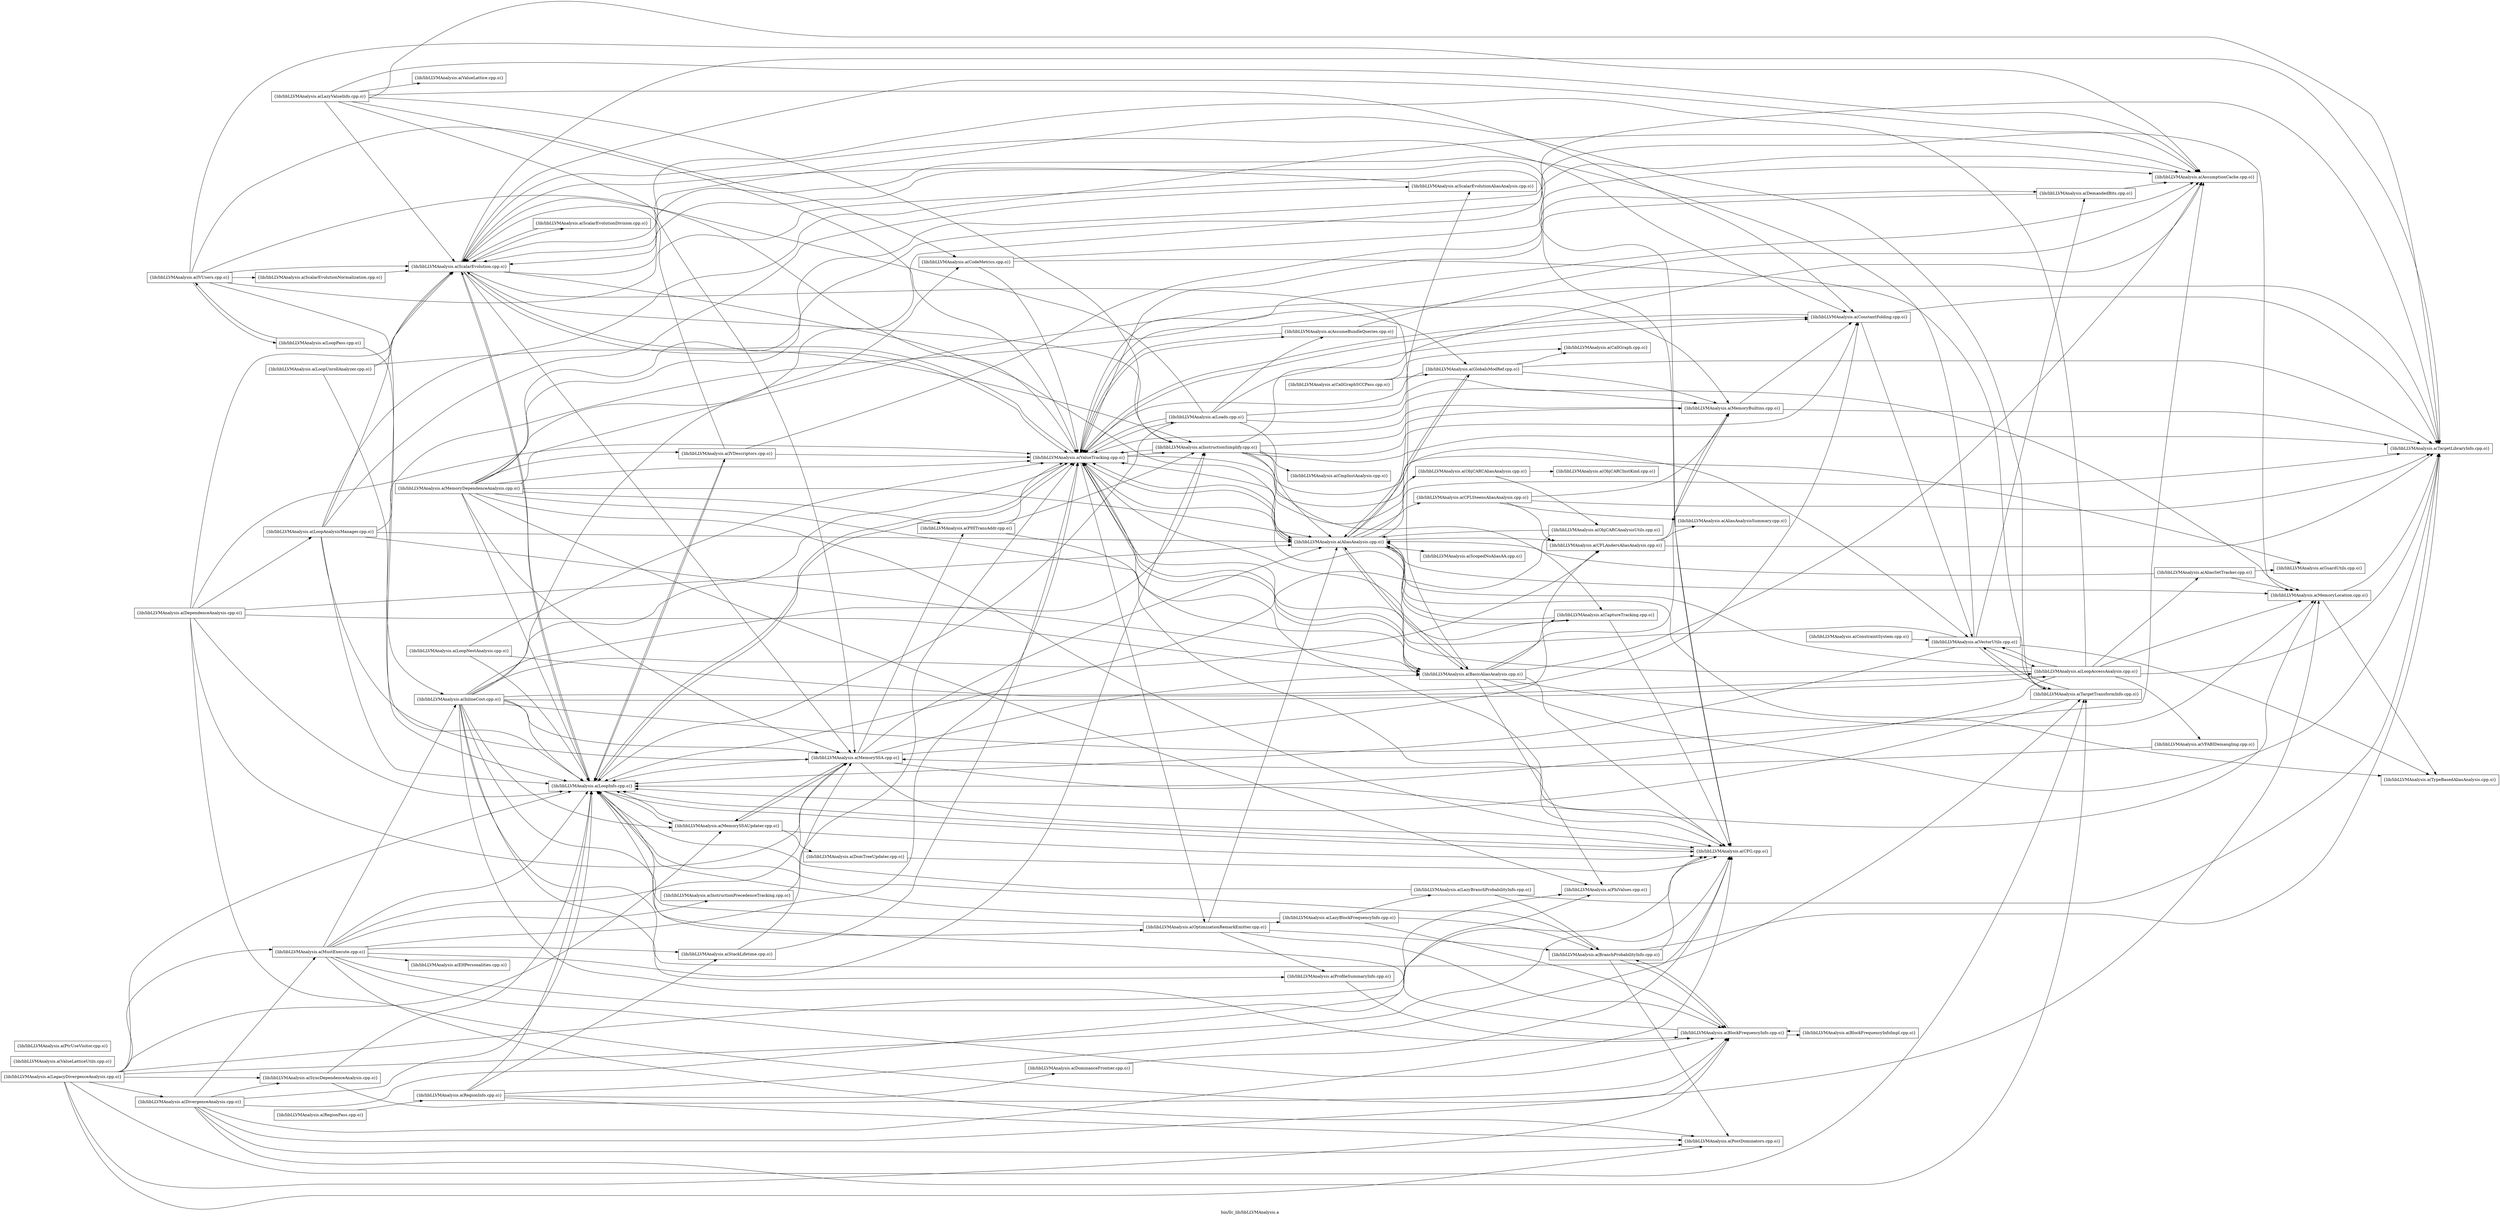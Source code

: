 digraph "bin/llc_lib/libLLVMAnalysis.a" {
	label="bin/llc_lib/libLLVMAnalysis.a";
	rankdir=LR;

	Node0x5638702f2e68 [shape=record,shape=box,group=0,label="{lib/libLLVMAnalysis.a(TargetLibraryInfo.cpp.o)}"];
	Node0x5638702f8778 [shape=record,shape=box,group=0,label="{lib/libLLVMAnalysis.a(EHPersonalities.cpp.o)}"];
	Node0x5638702f17e8 [shape=record,shape=box,group=0,label="{lib/libLLVMAnalysis.a(VectorUtils.cpp.o)}"];
	Node0x5638702f17e8 -> Node0x563870301198;
	Node0x5638702f17e8 -> Node0x563870300298;
	Node0x5638702f17e8 -> Node0x5638702f4218;
	Node0x5638702f17e8 -> Node0x5638702f73c8;
	Node0x5638702f17e8 -> Node0x5638702f66a8;
	Node0x5638702f17e8 -> Node0x5638702f5e38;
	Node0x5638702f17e8 -> Node0x5638702df318;
	Node0x5638702f73c8 [shape=record,shape=box,group=0,label="{lib/libLLVMAnalysis.a(TargetTransformInfo.cpp.o)}"];
	Node0x5638702f73c8 -> Node0x563870301198;
	Node0x5638702f73c8 -> Node0x5638702f4218;
	Node0x5638702f73c8 -> Node0x5638702f17e8;
	Node0x5638702f5e38 [shape=record,shape=box,group=0,label="{lib/libLLVMAnalysis.a(ValueTracking.cpp.o)}"];
	Node0x5638702f5e38 -> Node0x5638703021d8;
	Node0x5638702f5e38 -> Node0x5638703008d8;
	Node0x5638702f5e38 -> Node0x563870301558;
	Node0x5638702f5e38 -> Node0x563870300d38;
	Node0x5638702f5e38 -> Node0x563870301198;
	Node0x5638702f5e38 -> Node0x5638702ff168;
	Node0x5638702f5e38 -> Node0x5638702ea8f8;
	Node0x5638702f5e38 -> Node0x5638702f4218;
	Node0x5638702f5e38 -> Node0x5638702f2e68;
	Node0x5638702f5e38 -> Node0x5638702ef448;
	Node0x5638702f5e38 -> Node0x5638702f08e8;
	Node0x5638702f5e38 -> Node0x5638702f0398;
	Node0x5638702f5e38 -> Node0x5638702f1518;
	Node0x5638702eb8e8 [shape=record,shape=box,group=0,label="{lib/libLLVMAnalysis.a(ProfileSummaryInfo.cpp.o)}"];
	Node0x5638702eb8e8 -> Node0x5638702eb348;
	Node0x5638703021d8 [shape=record,shape=box,group=0,label="{lib/libLLVMAnalysis.a(AliasAnalysis.cpp.o)}"];
	Node0x5638703021d8 -> Node0x5638703008d8;
	Node0x5638703021d8 -> Node0x5638702ff208;
	Node0x5638703021d8 -> Node0x5638702ffa78;
	Node0x5638703021d8 -> Node0x5638702f8b38;
	Node0x5638703021d8 -> Node0x5638702f8048;
	Node0x5638703021d8 -> Node0x5638702fe6c8;
	Node0x5638703021d8 -> Node0x5638702f16a8;
	Node0x5638703021d8 -> Node0x5638702f3598;
	Node0x5638703021d8 -> Node0x5638702f2e68;
	Node0x5638703021d8 -> Node0x5638702f66a8;
	Node0x5638703021d8 -> Node0x5638702f5ac8;
	Node0x5638703021d8 -> Node0x5638702f5e38;
	Node0x5638702f8548 [shape=record,shape=box,group=0,label="{lib/libLLVMAnalysis.a(DomTreeUpdater.cpp.o)}"];
	Node0x5638702f8548 -> Node0x563870300d38;
	Node0x563870301198 [shape=record,shape=box,group=0,label="{lib/libLLVMAnalysis.a(LoopInfo.cpp.o)}"];
	Node0x563870301198 -> Node0x563870300d38;
	Node0x563870301198 -> Node0x563870300518;
	Node0x563870301198 -> Node0x5638702f2558;
	Node0x563870301198 -> Node0x5638702f4218;
	Node0x563870301198 -> Node0x5638702f5e38;
	Node0x5638702f4218 [shape=record,shape=box,group=0,label="{lib/libLLVMAnalysis.a(ScalarEvolution.cpp.o)}"];
	Node0x5638702f4218 -> Node0x5638703021d8;
	Node0x5638702f4218 -> Node0x5638703008d8;
	Node0x5638702f4218 -> Node0x563870301558;
	Node0x5638702f4218 -> Node0x563870300d38;
	Node0x5638702f4218 -> Node0x563870301198;
	Node0x5638702f4218 -> Node0x5638702ff168;
	Node0x5638702f4218 -> Node0x5638702f18d8;
	Node0x5638702f4218 -> Node0x5638702ea8f8;
	Node0x5638702f4218 -> Node0x5638702f2918;
	Node0x5638702f4218 -> Node0x5638702f2e68;
	Node0x5638702f4218 -> Node0x5638702f5e38;
	Node0x5638703008d8 [shape=record,shape=box,group=0,label="{lib/libLLVMAnalysis.a(BasicAliasAnalysis.cpp.o)}"];
	Node0x5638703008d8 -> Node0x5638703021d8;
	Node0x5638703008d8 -> Node0x563870301558;
	Node0x5638703008d8 -> Node0x563870300d38;
	Node0x5638703008d8 -> Node0x5638702f8b38;
	Node0x5638703008d8 -> Node0x5638702ff618;
	Node0x5638703008d8 -> Node0x5638702fe6c8;
	Node0x5638703008d8 -> Node0x5638702ec0b8;
	Node0x5638703008d8 -> Node0x5638702f2e68;
	Node0x5638703008d8 -> Node0x5638702f5e38;
	Node0x5638702ff208 [shape=record,shape=box,group=0,label="{lib/libLLVMAnalysis.a(CFLAndersAliasAnalysis.cpp.o)}"];
	Node0x5638702ff208 -> Node0x5638703001a8;
	Node0x5638702ff208 -> Node0x5638702ff618;
	Node0x5638702ff208 -> Node0x5638702f2e68;
	Node0x5638702ffa78 [shape=record,shape=box,group=0,label="{lib/libLLVMAnalysis.a(CFLSteensAliasAnalysis.cpp.o)}"];
	Node0x5638702ffa78 -> Node0x5638702ff208;
	Node0x5638702ffa78 -> Node0x5638703001a8;
	Node0x5638702ffa78 -> Node0x5638702ff618;
	Node0x5638702ffa78 -> Node0x5638702f2e68;
	Node0x5638702f8b38 [shape=record,shape=box,group=0,label="{lib/libLLVMAnalysis.a(CaptureTracking.cpp.o)}"];
	Node0x5638702f8b38 -> Node0x5638703021d8;
	Node0x5638702f8b38 -> Node0x563870300d38;
	Node0x5638702f8b38 -> Node0x5638702f5e38;
	Node0x5638702f8048 [shape=record,shape=box,group=0,label="{lib/libLLVMAnalysis.a(GlobalsModRef.cpp.o)}"];
	Node0x5638702f8048 -> Node0x5638703021d8;
	Node0x5638702f8048 -> Node0x5638703014b8;
	Node0x5638702f8048 -> Node0x5638702ff618;
	Node0x5638702f8048 -> Node0x5638702f2e68;
	Node0x5638702f8048 -> Node0x5638702f5e38;
	Node0x5638702fe6c8 [shape=record,shape=box,group=0,label="{lib/libLLVMAnalysis.a(MemoryLocation.cpp.o)}"];
	Node0x5638702fe6c8 -> Node0x5638702f2e68;
	Node0x5638702fe6c8 -> Node0x5638702f66a8;
	Node0x5638702f16a8 [shape=record,shape=box,group=0,label="{lib/libLLVMAnalysis.a(ObjCARCAliasAnalysis.cpp.o)}"];
	Node0x5638702f16a8 -> Node0x5638702e9408;
	Node0x5638702f16a8 -> Node0x5638702e8be8;
	Node0x5638702f16a8 -> Node0x5638702f5e38;
	Node0x5638702f3598 [shape=record,shape=box,group=0,label="{lib/libLLVMAnalysis.a(ScalarEvolutionAliasAnalysis.cpp.o)}"];
	Node0x5638702f3598 -> Node0x5638702f4218;
	Node0x5638702f66a8 [shape=record,shape=box,group=0,label="{lib/libLLVMAnalysis.a(TypeBasedAliasAnalysis.cpp.o)}"];
	Node0x5638702f5ac8 [shape=record,shape=box,group=0,label="{lib/libLLVMAnalysis.a(ScopedNoAliasAA.cpp.o)}"];
	Node0x563870301558 [shape=record,shape=box,group=0,label="{lib/libLLVMAnalysis.a(AssumptionCache.cpp.o)}"];
	Node0x563870300d38 [shape=record,shape=box,group=0,label="{lib/libLLVMAnalysis.a(CFG.cpp.o)}"];
	Node0x563870300d38 -> Node0x563870301198;
	Node0x5638702ff618 [shape=record,shape=box,group=0,label="{lib/libLLVMAnalysis.a(MemoryBuiltins.cpp.o)}"];
	Node0x5638702ff618 -> Node0x5638702ff168;
	Node0x5638702ff618 -> Node0x5638702f2e68;
	Node0x5638702ff618 -> Node0x5638702f5e38;
	Node0x5638702ec0b8 [shape=record,shape=box,group=0,label="{lib/libLLVMAnalysis.a(PhiValues.cpp.o)}"];
	Node0x5638703001a8 [shape=record,shape=box,group=0,label="{lib/libLLVMAnalysis.a(AliasAnalysisSummary.cpp.o)}"];
	Node0x5638703014b8 [shape=record,shape=box,group=0,label="{lib/libLLVMAnalysis.a(CallGraph.cpp.o)}"];
	Node0x563870300518 [shape=record,shape=box,group=0,label="{lib/libLLVMAnalysis.a(IVDescriptors.cpp.o)}"];
	Node0x563870300518 -> Node0x563870301198;
	Node0x563870300518 -> Node0x563870300298;
	Node0x563870300518 -> Node0x5638702f4218;
	Node0x563870300518 -> Node0x5638702f5e38;
	Node0x5638702f2558 [shape=record,shape=box,group=0,label="{lib/libLLVMAnalysis.a(MemorySSAUpdater.cpp.o)}"];
	Node0x5638702f2558 -> Node0x563870300d38;
	Node0x5638702f2558 -> Node0x5638702f8548;
	Node0x5638702f2558 -> Node0x563870301198;
	Node0x5638702f2558 -> Node0x5638702f18d8;
	Node0x563870300298 [shape=record,shape=box,group=0,label="{lib/libLLVMAnalysis.a(DemandedBits.cpp.o)}"];
	Node0x563870300298 -> Node0x563870301558;
	Node0x563870300298 -> Node0x5638702f5e38;
	Node0x5638702ff168 [shape=record,shape=box,group=0,label="{lib/libLLVMAnalysis.a(ConstantFolding.cpp.o)}"];
	Node0x5638702ff168 -> Node0x5638702f2e68;
	Node0x5638702ff168 -> Node0x5638702f5e38;
	Node0x5638702ff168 -> Node0x5638702f17e8;
	Node0x5638702f18d8 [shape=record,shape=box,group=0,label="{lib/libLLVMAnalysis.a(MemorySSA.cpp.o)}"];
	Node0x5638702f18d8 -> Node0x5638703021d8;
	Node0x5638702f18d8 -> Node0x5638703008d8;
	Node0x5638702f18d8 -> Node0x563870300d38;
	Node0x5638702f18d8 -> Node0x5638702ff208;
	Node0x5638702f18d8 -> Node0x563870301198;
	Node0x5638702f18d8 -> Node0x5638702fe6c8;
	Node0x5638702f18d8 -> Node0x5638702f2558;
	Node0x5638702f18d8 -> Node0x5638702ead08;
	Node0x5638702ead08 [shape=record,shape=box,group=0,label="{lib/libLLVMAnalysis.a(PHITransAddr.cpp.o)}"];
	Node0x5638702ead08 -> Node0x563870300d38;
	Node0x5638702ead08 -> Node0x5638702ea8f8;
	Node0x5638702ead08 -> Node0x5638702f5e38;
	Node0x5638702e9408 [shape=record,shape=box,group=0,label="{lib/libLLVMAnalysis.a(ObjCARCAnalysisUtils.cpp.o)}"];
	Node0x5638702e9408 -> Node0x5638703021d8;
	Node0x5638702e9408 -> Node0x563870301198;
	Node0x5638702e8be8 [shape=record,shape=box,group=0,label="{lib/libLLVMAnalysis.a(ObjCARCInstKind.cpp.o)}"];
	Node0x5638702ea8f8 [shape=record,shape=box,group=0,label="{lib/libLLVMAnalysis.a(InstructionSimplify.cpp.o)}"];
	Node0x5638702ea8f8 -> Node0x5638703021d8;
	Node0x5638702ea8f8 -> Node0x563870301558;
	Node0x5638702ea8f8 -> Node0x5638702f8b38;
	Node0x5638702ea8f8 -> Node0x5638702ff618;
	Node0x5638702ea8f8 -> Node0x5638702ff168;
	Node0x5638702ea8f8 -> Node0x5638702ea178;
	Node0x5638702ea8f8 -> Node0x5638702f2e68;
	Node0x5638702ea8f8 -> Node0x5638702f5e38;
	Node0x5638702ea8f8 -> Node0x5638702f17e8;
	Node0x5638702ea178 [shape=record,shape=box,group=0,label="{lib/libLLVMAnalysis.a(CmpInstAnalysis.cpp.o)}"];
	Node0x5638702eb348 [shape=record,shape=box,group=0,label="{lib/libLLVMAnalysis.a(BlockFrequencyInfo.cpp.o)}"];
	Node0x5638702eb348 -> Node0x563870301198;
	Node0x5638702eb348 -> Node0x5638702f0d48;
	Node0x5638702eb348 -> Node0x5638702f4e98;
	Node0x5638702f0d48 [shape=record,shape=box,group=0,label="{lib/libLLVMAnalysis.a(BranchProbabilityInfo.cpp.o)}"];
	Node0x5638702f0d48 -> Node0x563870300d38;
	Node0x5638702f0d48 -> Node0x563870301198;
	Node0x5638702f0d48 -> Node0x5638702eb348;
	Node0x5638702f0d48 -> Node0x5638702f4768;
	Node0x5638702f0d48 -> Node0x5638702f2e68;
	Node0x5638702f4e98 [shape=record,shape=box,group=0,label="{lib/libLLVMAnalysis.a(BlockFrequencyInfoImpl.cpp.o)}"];
	Node0x5638702f4e98 -> Node0x5638702eb348;
	Node0x5638702f4768 [shape=record,shape=box,group=0,label="{lib/libLLVMAnalysis.a(PostDominators.cpp.o)}"];
	Node0x5638702f2918 [shape=record,shape=box,group=0,label="{lib/libLLVMAnalysis.a(ScalarEvolutionDivision.cpp.o)}"];
	Node0x5638702f2918 -> Node0x5638702f4218;
	Node0x5638702ef448 [shape=record,shape=box,group=0,label="{lib/libLLVMAnalysis.a(Loads.cpp.o)}"];
	Node0x5638702ef448 -> Node0x5638703021d8;
	Node0x5638702ef448 -> Node0x563870301198;
	Node0x5638702ef448 -> Node0x5638702ff618;
	Node0x5638702ef448 -> Node0x5638702ff168;
	Node0x5638702ef448 -> Node0x5638702fe6c8;
	Node0x5638702ef448 -> Node0x5638702f4218;
	Node0x5638702ef448 -> Node0x5638702f5e38;
	Node0x5638702ef448 -> Node0x5638702f08e8;
	Node0x5638702f08e8 [shape=record,shape=box,group=0,label="{lib/libLLVMAnalysis.a(AssumeBundleQueries.cpp.o)}"];
	Node0x5638702f08e8 -> Node0x563870301558;
	Node0x5638702f08e8 -> Node0x5638702f5e38;
	Node0x5638702f0398 [shape=record,shape=box,group=0,label="{lib/libLLVMAnalysis.a(OptimizationRemarkEmitter.cpp.o)}"];
	Node0x5638702f0398 -> Node0x5638703021d8;
	Node0x5638702f0398 -> Node0x563870301198;
	Node0x5638702f0398 -> Node0x5638702eb8e8;
	Node0x5638702f0398 -> Node0x5638702eb348;
	Node0x5638702f0398 -> Node0x5638702f0d48;
	Node0x5638702f0398 -> Node0x5638702f0668;
	Node0x5638702f1518 [shape=record,shape=box,group=0,label="{lib/libLLVMAnalysis.a(GuardUtils.cpp.o)}"];
	Node0x5638702f0668 [shape=record,shape=box,group=0,label="{lib/libLLVMAnalysis.a(LazyBlockFrequencyInfo.cpp.o)}"];
	Node0x5638702f0668 -> Node0x563870301198;
	Node0x5638702f0668 -> Node0x5638702eb348;
	Node0x5638702f0668 -> Node0x5638702f0d48;
	Node0x5638702f0668 -> Node0x5638702f2698;
	Node0x5638702f2698 [shape=record,shape=box,group=0,label="{lib/libLLVMAnalysis.a(LazyBranchProbabilityInfo.cpp.o)}"];
	Node0x5638702f2698 -> Node0x563870301198;
	Node0x5638702f2698 -> Node0x5638702f0d48;
	Node0x5638702f2698 -> Node0x5638702f2e68;
	Node0x5638702df318 [shape=record,shape=box,group=0,label="{lib/libLLVMAnalysis.a(LoopAccessAnalysis.cpp.o)}"];
	Node0x5638702df318 -> Node0x5638703021d8;
	Node0x5638702df318 -> Node0x563870301198;
	Node0x5638702df318 -> Node0x5638702fe6c8;
	Node0x5638702df318 -> Node0x5638702f4218;
	Node0x5638702df318 -> Node0x5638702f2e68;
	Node0x5638702df318 -> Node0x5638702f5e38;
	Node0x5638702df318 -> Node0x5638702f17e8;
	Node0x5638702df318 -> Node0x5638702deff8;
	Node0x5638702df318 -> Node0x5638702e0c18;
	Node0x5638702deff8 [shape=record,shape=box,group=0,label="{lib/libLLVMAnalysis.a(AliasSetTracker.cpp.o)}"];
	Node0x5638702deff8 -> Node0x5638703021d8;
	Node0x5638702deff8 -> Node0x5638702fe6c8;
	Node0x5638702deff8 -> Node0x5638702f1518;
	Node0x5638702e0c18 [shape=record,shape=box,group=0,label="{lib/libLLVMAnalysis.a(VFABIDemangling.cpp.o)}"];
	Node0x5638702e0c18 -> Node0x5638702f18d8;
	Node0x563870305748 [shape=record,shape=box,group=0,label="{lib/libLLVMAnalysis.a(DominanceFrontier.cpp.o)}"];
	Node0x563870305748 -> Node0x563870300d38;
	Node0x5638703020e8 [shape=record,shape=box,group=0,label="{lib/libLLVMAnalysis.a(IVUsers.cpp.o)}"];
	Node0x5638703020e8 -> Node0x563870301558;
	Node0x5638703020e8 -> Node0x563870300d38;
	Node0x5638703020e8 -> Node0x563870301198;
	Node0x5638703020e8 -> Node0x5638702f4218;
	Node0x5638703020e8 -> Node0x5638702f5e38;
	Node0x5638703020e8 -> Node0x5638702f4308;
	Node0x5638703020e8 -> Node0x5638702f3ef8;
	Node0x5638703020e8 -> Node0x5638702f4678;
	Node0x5638702f56b8 [shape=record,shape=box,group=0,label="{lib/libLLVMAnalysis.a(MemoryDependenceAnalysis.cpp.o)}"];
	Node0x5638702f56b8 -> Node0x5638703021d8;
	Node0x5638702f56b8 -> Node0x5638703008d8;
	Node0x5638702f56b8 -> Node0x563870301558;
	Node0x5638702f56b8 -> Node0x563870300d38;
	Node0x5638702f56b8 -> Node0x563870301198;
	Node0x5638702f56b8 -> Node0x563870300518;
	Node0x5638702f56b8 -> Node0x5638702ff618;
	Node0x5638702f56b8 -> Node0x5638702fe6c8;
	Node0x5638702f56b8 -> Node0x5638702f18d8;
	Node0x5638702f56b8 -> Node0x5638702ead08;
	Node0x5638702f56b8 -> Node0x5638702ec0b8;
	Node0x5638702f56b8 -> Node0x5638702f2e68;
	Node0x5638702f56b8 -> Node0x5638702f5e38;
	Node0x5638702f4308 [shape=record,shape=box,group=0,label="{lib/libLLVMAnalysis.a(LoopPass.cpp.o)}"];
	Node0x5638702f4308 -> Node0x563870301198;
	Node0x5638702f4308 -> Node0x5638703020e8;
	Node0x5638702f3ef8 [shape=record,shape=box,group=0,label="{lib/libLLVMAnalysis.a(ScalarEvolutionNormalization.cpp.o)}"];
	Node0x5638702f3ef8 -> Node0x5638702f4218;
	Node0x5638702f4678 [shape=record,shape=box,group=0,label="{lib/libLLVMAnalysis.a(CodeMetrics.cpp.o)}"];
	Node0x5638702f4678 -> Node0x563870301558;
	Node0x5638702f4678 -> Node0x5638702f73c8;
	Node0x5638702f4678 -> Node0x5638702f5e38;
	Node0x5638702f5618 [shape=record,shape=box,group=0,label="{lib/libLLVMAnalysis.a(StackLifetime.cpp.o)}"];
	Node0x5638702f5618 -> Node0x5638702f18d8;
	Node0x5638702f5618 -> Node0x5638702f5e38;
	Node0x5638702e7c98 [shape=record,shape=box,group=0,label="{lib/libLLVMAnalysis.a(InlineCost.cpp.o)}"];
	Node0x5638702e7c98 -> Node0x563870301558;
	Node0x5638702e7c98 -> Node0x5638702ff208;
	Node0x5638702e7c98 -> Node0x563870301198;
	Node0x5638702e7c98 -> Node0x5638702ff168;
	Node0x5638702e7c98 -> Node0x5638702f2558;
	Node0x5638702e7c98 -> Node0x5638702f18d8;
	Node0x5638702e7c98 -> Node0x5638702ea8f8;
	Node0x5638702e7c98 -> Node0x5638702eb8e8;
	Node0x5638702e7c98 -> Node0x5638702eb348;
	Node0x5638702e7c98 -> Node0x5638702f73c8;
	Node0x5638702e7c98 -> Node0x5638702f5e38;
	Node0x5638702e7c98 -> Node0x5638702f0398;
	Node0x5638702e7c98 -> Node0x5638702df318;
	Node0x5638702e7c98 -> Node0x5638702f4678;
	Node0x5638702fc2d8 [shape=record,shape=box,group=0,label="{lib/libLLVMAnalysis.a(CallGraphSCCPass.cpp.o)}"];
	Node0x5638702fc2d8 -> Node0x5638702f8048;
	Node0x5638702fc2d8 -> Node0x5638703014b8;
	Node0x5638703013c8 [shape=record,shape=box,group=0,label="{lib/libLLVMAnalysis.a(LoopAnalysisManager.cpp.o)}"];
	Node0x5638703013c8 -> Node0x5638703021d8;
	Node0x5638703013c8 -> Node0x5638703008d8;
	Node0x5638703013c8 -> Node0x563870301558;
	Node0x5638703013c8 -> Node0x5638702f8048;
	Node0x5638703013c8 -> Node0x563870301198;
	Node0x5638703013c8 -> Node0x5638702f18d8;
	Node0x5638703013c8 -> Node0x5638702f4218;
	Node0x5638703013c8 -> Node0x5638702f3598;
	Node0x5638702e84b8 [shape=record,shape=box,group=0,label="{lib/libLLVMAnalysis.a(LazyValueInfo.cpp.o)}"];
	Node0x5638702e84b8 -> Node0x563870301558;
	Node0x5638702e84b8 -> Node0x5638702ff168;
	Node0x5638702e84b8 -> Node0x5638702f18d8;
	Node0x5638702e84b8 -> Node0x5638702ea8f8;
	Node0x5638702e84b8 -> Node0x5638702f4218;
	Node0x5638702e84b8 -> Node0x5638702f2e68;
	Node0x5638702e84b8 -> Node0x5638702f5e38;
	Node0x5638702e84b8 -> Node0x5638702e7ce8;
	Node0x5638702e7608 [shape=record,shape=box,group=0,label="{lib/libLLVMAnalysis.a(ConstraintSystem.cpp.o)}"];
	Node0x5638702e7608 -> Node0x5638702f17e8;
	Node0x5638702e7ce8 [shape=record,shape=box,group=0,label="{lib/libLLVMAnalysis.a(ValueLattice.cpp.o)}"];
	Node0x5638702ef8a8 [shape=record,shape=box,group=0,label="{lib/libLLVMAnalysis.a(InstructionPrecedenceTracking.cpp.o)}"];
	Node0x5638702ef8a8 -> Node0x5638702f5e38;
	Node0x5638702e7bf8 [shape=record,shape=box,group=0,label="{lib/libLLVMAnalysis.a(MustExecute.cpp.o)}"];
	Node0x5638702e7bf8 -> Node0x563870300d38;
	Node0x5638702e7bf8 -> Node0x5638702f8778;
	Node0x5638702e7bf8 -> Node0x563870301198;
	Node0x5638702e7bf8 -> Node0x5638702f18d8;
	Node0x5638702e7bf8 -> Node0x5638702ea8f8;
	Node0x5638702e7bf8 -> Node0x5638702eb348;
	Node0x5638702e7bf8 -> Node0x5638702f4768;
	Node0x5638702e7bf8 -> Node0x5638702f5e38;
	Node0x5638702e7bf8 -> Node0x5638702f5618;
	Node0x5638702e7bf8 -> Node0x5638702e7c98;
	Node0x5638702e7bf8 -> Node0x5638702ef8a8;
	Node0x5638702de968 [shape=record,shape=box,group=0,label="{lib/libLLVMAnalysis.a(DependenceAnalysis.cpp.o)}"];
	Node0x5638702de968 -> Node0x5638703021d8;
	Node0x5638702de968 -> Node0x5638703008d8;
	Node0x5638702de968 -> Node0x563870301198;
	Node0x5638702de968 -> Node0x5638702fe6c8;
	Node0x5638702de968 -> Node0x5638702f18d8;
	Node0x5638702de968 -> Node0x5638702f4218;
	Node0x5638702de968 -> Node0x5638702f5e38;
	Node0x5638702de968 -> Node0x5638703013c8;
	Node0x5638702fcf08 [shape=record,shape=box,group=0,label="{lib/libLLVMAnalysis.a(LoopNestAnalysis.cpp.o)}"];
	Node0x5638702fcf08 -> Node0x563870301198;
	Node0x5638702fcf08 -> Node0x5638702f5e38;
	Node0x5638702fcf08 -> Node0x5638702df318;
	Node0x5638702e6cf8 [shape=record,shape=box,group=0,label="{lib/libLLVMAnalysis.a(LoopUnrollAnalyzer.cpp.o)}"];
	Node0x5638702e6cf8 -> Node0x5638702ea8f8;
	Node0x5638702e6cf8 -> Node0x5638702f4218;
	Node0x5638702e6cf8 -> Node0x5638702e7c98;
	Node0x5638702e5c18 [shape=record,shape=box,group=0,label="{lib/libLLVMAnalysis.a(LegacyDivergenceAnalysis.cpp.o)}"];
	Node0x5638702e5c18 -> Node0x563870300d38;
	Node0x5638702e5c18 -> Node0x563870301198;
	Node0x5638702e5c18 -> Node0x5638702f2558;
	Node0x5638702e5c18 -> Node0x5638702ec0b8;
	Node0x5638702e5c18 -> Node0x5638702eb348;
	Node0x5638702e5c18 -> Node0x5638702f4768;
	Node0x5638702e5c18 -> Node0x5638702f73c8;
	Node0x5638702e5c18 -> Node0x5638702e7bf8;
	Node0x5638702e5c18 -> Node0x5638702fc6e8;
	Node0x5638702e5c18 -> Node0x5638702fa438;
	Node0x5638702fc6e8 [shape=record,shape=box,group=0,label="{lib/libLLVMAnalysis.a(SyncDependenceAnalysis.cpp.o)}"];
	Node0x5638702fc6e8 -> Node0x563870301198;
	Node0x5638702fc6e8 -> Node0x5638702eb348;
	Node0x5638702fa438 [shape=record,shape=box,group=0,label="{lib/libLLVMAnalysis.a(DivergenceAnalysis.cpp.o)}"];
	Node0x5638702fa438 -> Node0x563870300d38;
	Node0x5638702fa438 -> Node0x563870301198;
	Node0x5638702fa438 -> Node0x5638702ec0b8;
	Node0x5638702fa438 -> Node0x5638702eb348;
	Node0x5638702fa438 -> Node0x5638702f4768;
	Node0x5638702fa438 -> Node0x5638702f73c8;
	Node0x5638702fa438 -> Node0x5638702e7bf8;
	Node0x5638702fa438 -> Node0x5638702fc6e8;
	Node0x5638702f01b8 [shape=record,shape=box,group=0,label="{lib/libLLVMAnalysis.a(ValueLatticeUtils.cpp.o)}"];
	Node0x5638702f1978 [shape=record,shape=box,group=0,label="{lib/libLLVMAnalysis.a(PtrUseVisitor.cpp.o)}"];
	Node0x5638702f7968 [shape=record,shape=box,group=0,label="{lib/libLLVMAnalysis.a(RegionInfo.cpp.o)}"];
	Node0x5638702f7968 -> Node0x563870300d38;
	Node0x5638702f7968 -> Node0x563870301198;
	Node0x5638702f7968 -> Node0x5638702f4768;
	Node0x5638702f7968 -> Node0x563870305748;
	Node0x5638702f7968 -> Node0x5638702f5618;
	Node0x5638702f85e8 [shape=record,shape=box,group=0,label="{lib/libLLVMAnalysis.a(RegionPass.cpp.o)}"];
	Node0x5638702f85e8 -> Node0x5638702f7968;
}
